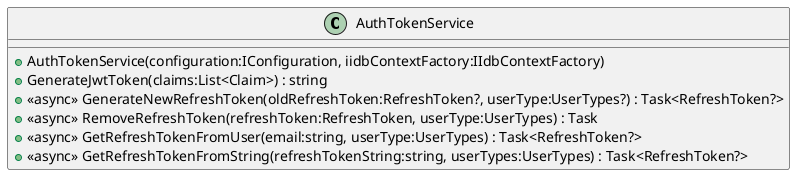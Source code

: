 @startuml
class AuthTokenService {
    + AuthTokenService(configuration:IConfiguration, iidbContextFactory:IIdbContextFactory)
    + GenerateJwtToken(claims:List<Claim>) : string
    + <<async>> GenerateNewRefreshToken(oldRefreshToken:RefreshToken?, userType:UserTypes?) : Task<RefreshToken?>
    + <<async>> RemoveRefreshToken(refreshToken:RefreshToken, userType:UserTypes) : Task
    + <<async>> GetRefreshTokenFromUser(email:string, userType:UserTypes) : Task<RefreshToken?>
    + <<async>> GetRefreshTokenFromString(refreshTokenString:string, userTypes:UserTypes) : Task<RefreshToken?>
}
@enduml
